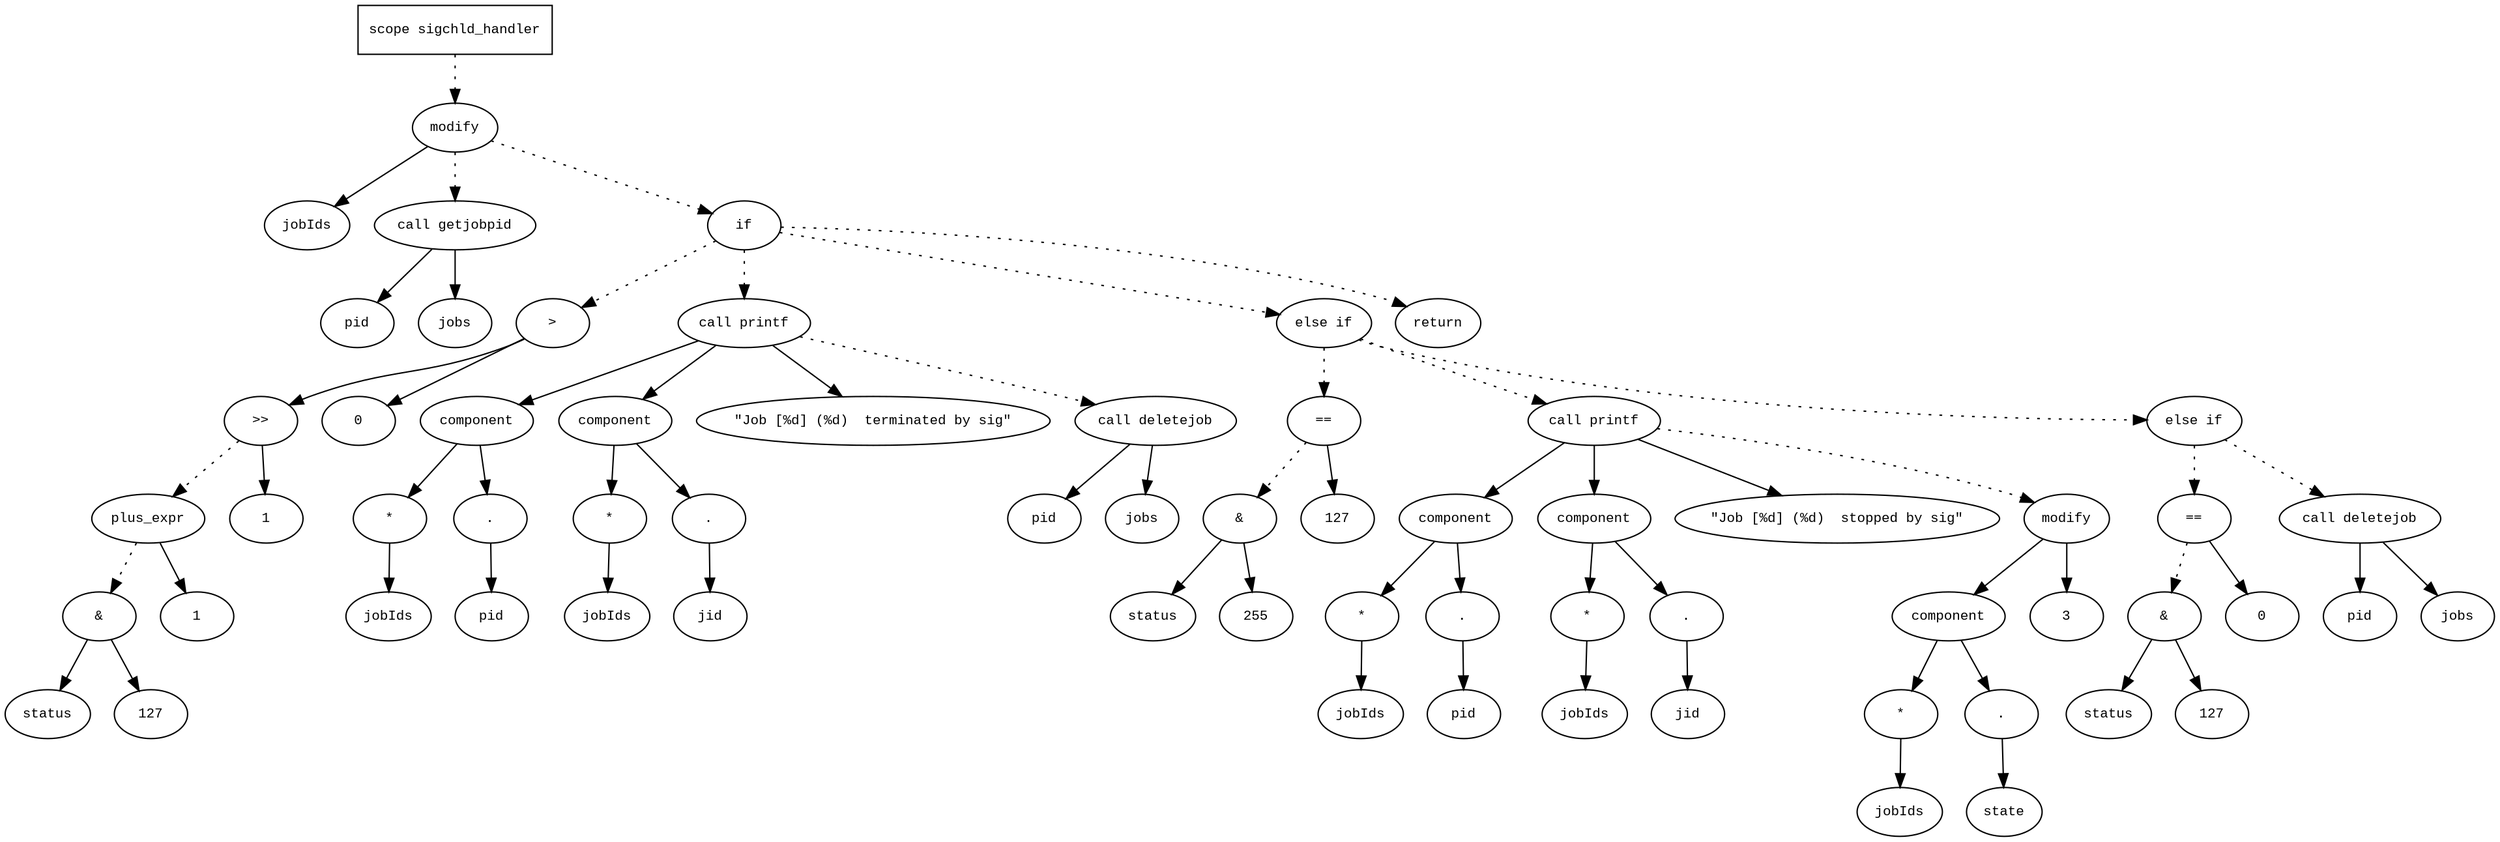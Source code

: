 digraph AST {
  graph [fontname="Times New Roman",fontsize=10];
  node  [fontname="Courier New",fontsize=10];
  edge  [fontname="Times New Roman",fontsize=10];

  node1 [label="scope sigchld_handler",shape=box];
  node2 [label="modify",shape=ellipse];
  node3 [label="jobIds",shape=ellipse];
  node2 -> node3;
  node4 [label="call getjobpid",shape=ellipse];
  node5 [label="pid",shape=ellipse];
  node4 -> node5;
  node6 [label="jobs",shape=ellipse];
  node4 -> node6;
  node2 -> node4 [style=dotted];
  node1 -> node2 [style=dotted];
  node7 [label="if",shape=ellipse];
  node2 -> node7 [style=dotted];
  node8 [label=">",shape=ellipse];
  node9 [label=">>",shape=ellipse];
  node10 [label="plus_expr",shape=ellipse];
  node11 [label="&",shape=ellipse];
  node12 [label="status",shape=ellipse];
  node11 -> node12;
  node13 [label="127",shape=ellipse];
  node11 -> node13;
  node10 -> node11 [style=dotted];
  node14 [label="1",shape=ellipse];
  node10 -> node14;
  node9 -> node10 [style=dotted];
  node15 [label="1",shape=ellipse];
  node9 -> node15;
  node8 -> node9;
  node16 [label="0",shape=ellipse];
  node8 -> node16;
  node7 -> node8 [style=dotted];
  node17 [label="call printf",shape=ellipse];
  node18 [label="component",shape=ellipse];
  node17 -> node18;
  node19 [label="*",shape=ellipse];
  node20 [label="jobIds",shape=ellipse];
  node19 -> node20;
  node18 -> node19;
  node21 [label=".",shape=ellipse];
  node18 -> node21;
  node22 [label="pid",shape=ellipse];
  node21 -> node22;
  node23 [label="component",shape=ellipse];
  node17 -> node23;
  node24 [label="*",shape=ellipse];
  node25 [label="jobIds",shape=ellipse];
  node24 -> node25;
  node23 -> node24;
  node26 [label=".",shape=ellipse];
  node23 -> node26;
  node27 [label="jid",shape=ellipse];
  node26 -> node27;
  node28 [label="\"Job [%d] (%d)  terminated by sig\"",shape=ellipse];
  node17 -> node28;
  node7 -> node17 [style=dotted];
  node29 [label="call deletejob",shape=ellipse];
  node30 [label="pid",shape=ellipse];
  node29 -> node30;
  node31 [label="jobs",shape=ellipse];
  node29 -> node31;
  node17 -> node29 [style=dotted];
  node32 [label="else if",shape=ellipse];
  node7 -> node32 [style=dotted];
  node33 [label="==",shape=ellipse];
  node34 [label="&",shape=ellipse];
  node35 [label="status",shape=ellipse];
  node34 -> node35;
  node36 [label="255",shape=ellipse];
  node34 -> node36;
  node33 -> node34 [style=dotted];
  node37 [label="127",shape=ellipse];
  node33 -> node37;
  node32 -> node33 [style=dotted];
  node38 [label="call printf",shape=ellipse];
  node39 [label="component",shape=ellipse];
  node38 -> node39;
  node40 [label="*",shape=ellipse];
  node41 [label="jobIds",shape=ellipse];
  node40 -> node41;
  node39 -> node40;
  node42 [label=".",shape=ellipse];
  node39 -> node42;
  node43 [label="pid",shape=ellipse];
  node42 -> node43;
  node44 [label="component",shape=ellipse];
  node38 -> node44;
  node45 [label="*",shape=ellipse];
  node46 [label="jobIds",shape=ellipse];
  node45 -> node46;
  node44 -> node45;
  node47 [label=".",shape=ellipse];
  node44 -> node47;
  node48 [label="jid",shape=ellipse];
  node47 -> node48;
  node49 [label="\"Job [%d] (%d)  stopped by sig\"",shape=ellipse];
  node38 -> node49;
  node32 -> node38 [style=dotted];
  node50 [label="modify",shape=ellipse];
  node51 [label="component",shape=ellipse];
  node50 -> node51;
  node52 [label="*",shape=ellipse];
  node53 [label="jobIds",shape=ellipse];
  node52 -> node53;
  node51 -> node52;
  node54 [label=".",shape=ellipse];
  node51 -> node54;
  node55 [label="state",shape=ellipse];
  node54 -> node55;
  node56 [label="3",shape=ellipse];
  node50 -> node56;
  node38 -> node50 [style=dotted];
  node57 [label="else if",shape=ellipse];
  node32 -> node57 [style=dotted];
  node58 [label="==",shape=ellipse];
  node59 [label="&",shape=ellipse];
  node60 [label="status",shape=ellipse];
  node59 -> node60;
  node61 [label="127",shape=ellipse];
  node59 -> node61;
  node58 -> node59 [style=dotted];
  node62 [label="0",shape=ellipse];
  node58 -> node62;
  node57 -> node58 [style=dotted];
  node63 [label="call deletejob",shape=ellipse];
  node64 [label="pid",shape=ellipse];
  node63 -> node64;
  node65 [label="jobs",shape=ellipse];
  node63 -> node65;
  node57 -> node63 [style=dotted];
  node66 [label="return",shape=ellipse];
  node7 -> node66 [style=dotted];
} 